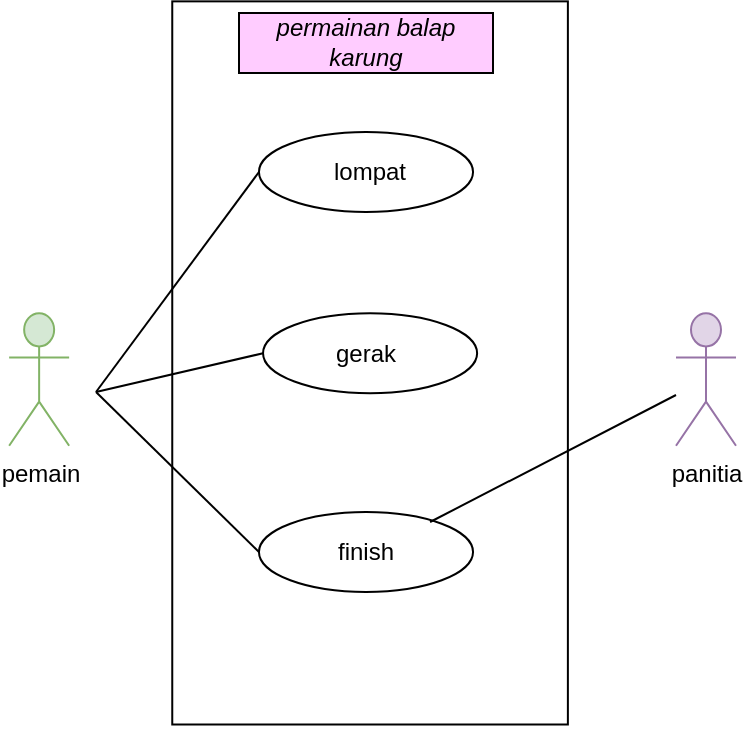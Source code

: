 <mxfile version="21.7.2" type="github">
  <diagram name="Page-1" id="xXGb02bt77ammXzZhm2A">
    <mxGraphModel dx="880" dy="478" grid="1" gridSize="10" guides="1" tooltips="1" connect="1" arrows="1" fold="1" page="1" pageScale="1" pageWidth="850" pageHeight="1100" math="0" shadow="0">
      <root>
        <mxCell id="0" />
        <mxCell id="1" parent="0" />
        <mxCell id="HR9M7pSLRO8eabt7Ag7T-1" value="" style="rounded=0;whiteSpace=wrap;html=1;rotation=90;" vertex="1" parent="1">
          <mxGeometry x="236.25" y="116.56" width="361.57" height="197.81" as="geometry" />
        </mxCell>
        <mxCell id="HR9M7pSLRO8eabt7Ag7T-3" value="panitia" style="shape=umlActor;verticalLabelPosition=bottom;verticalAlign=top;html=1;outlineConnect=0;fillColor=#e1d5e7;strokeColor=#9673a6;" vertex="1" parent="1">
          <mxGeometry x="570" y="190.63" width="30" height="66.25" as="geometry" />
        </mxCell>
        <mxCell id="HR9M7pSLRO8eabt7Ag7T-7" value="pemain" style="shape=umlActor;verticalLabelPosition=bottom;verticalAlign=top;html=1;outlineConnect=0;fillColor=#d5e8d4;strokeColor=#82b366;" vertex="1" parent="1">
          <mxGeometry x="236.57" y="190.63" width="30" height="66.25" as="geometry" />
        </mxCell>
        <mxCell id="HR9M7pSLRO8eabt7Ag7T-8" value="" style="ellipse;whiteSpace=wrap;html=1;" vertex="1" parent="1">
          <mxGeometry x="361.48" y="100" width="107.04" height="40" as="geometry" />
        </mxCell>
        <mxCell id="HR9M7pSLRO8eabt7Ag7T-10" value="permainan balap karung" style="text;html=1;strokeColor=none;fillColor=none;align=center;verticalAlign=middle;whiteSpace=wrap;rounded=0;fontStyle=2;labelBackgroundColor=#FFCCFF;labelBorderColor=default;" vertex="1" parent="1">
          <mxGeometry x="350" y="40.0" width="130" height="30" as="geometry" />
        </mxCell>
        <mxCell id="HR9M7pSLRO8eabt7Ag7T-11" value="" style="ellipse;whiteSpace=wrap;html=1;" vertex="1" parent="1">
          <mxGeometry x="361.48" y="290" width="107.04" height="40" as="geometry" />
        </mxCell>
        <mxCell id="HR9M7pSLRO8eabt7Ag7T-12" value="lompat" style="text;html=1;strokeColor=none;fillColor=none;align=center;verticalAlign=middle;whiteSpace=wrap;rounded=0;" vertex="1" parent="1">
          <mxGeometry x="387.04" y="105" width="60" height="30" as="geometry" />
        </mxCell>
        <mxCell id="HR9M7pSLRO8eabt7Ag7T-16" value="" style="ellipse;whiteSpace=wrap;html=1;" vertex="1" parent="1">
          <mxGeometry x="363.52" y="190.63" width="107.04" height="40" as="geometry" />
        </mxCell>
        <mxCell id="HR9M7pSLRO8eabt7Ag7T-17" value="gerak" style="text;html=1;strokeColor=none;fillColor=none;align=center;verticalAlign=middle;whiteSpace=wrap;rounded=0;" vertex="1" parent="1">
          <mxGeometry x="385" y="195.63" width="60" height="30" as="geometry" />
        </mxCell>
        <mxCell id="HR9M7pSLRO8eabt7Ag7T-21" value="" style="endArrow=none;html=1;rounded=0;exitX=1;exitY=0;exitDx=0;exitDy=0;" edge="1" parent="1" target="HR9M7pSLRO8eabt7Ag7T-3">
          <mxGeometry width="50" height="50" relative="1" as="geometry">
            <mxPoint x="447.04" y="295" as="sourcePoint" />
            <mxPoint x="520" y="200" as="targetPoint" />
          </mxGeometry>
        </mxCell>
        <mxCell id="HR9M7pSLRO8eabt7Ag7T-22" value="finish" style="text;html=1;strokeColor=none;fillColor=none;align=center;verticalAlign=middle;whiteSpace=wrap;rounded=0;" vertex="1" parent="1">
          <mxGeometry x="385" y="295" width="60" height="30" as="geometry" />
        </mxCell>
        <mxCell id="HR9M7pSLRO8eabt7Ag7T-23" value="" style="endArrow=none;html=1;rounded=0;exitX=0;exitY=0.5;exitDx=0;exitDy=0;" edge="1" parent="1" source="HR9M7pSLRO8eabt7Ag7T-11">
          <mxGeometry width="50" height="50" relative="1" as="geometry">
            <mxPoint x="470" y="250" as="sourcePoint" />
            <mxPoint x="280" y="230" as="targetPoint" />
          </mxGeometry>
        </mxCell>
        <mxCell id="HR9M7pSLRO8eabt7Ag7T-24" value="" style="endArrow=none;html=1;rounded=0;entryX=0;entryY=0.5;entryDx=0;entryDy=0;" edge="1" parent="1" target="HR9M7pSLRO8eabt7Ag7T-16">
          <mxGeometry width="50" height="50" relative="1" as="geometry">
            <mxPoint x="280" y="230" as="sourcePoint" />
            <mxPoint x="380" y="220" as="targetPoint" />
          </mxGeometry>
        </mxCell>
        <mxCell id="HR9M7pSLRO8eabt7Ag7T-25" value="" style="endArrow=none;html=1;rounded=0;entryX=0;entryY=0.5;entryDx=0;entryDy=0;" edge="1" parent="1" target="HR9M7pSLRO8eabt7Ag7T-8">
          <mxGeometry width="50" height="50" relative="1" as="geometry">
            <mxPoint x="280" y="230" as="sourcePoint" />
            <mxPoint x="520" y="200" as="targetPoint" />
          </mxGeometry>
        </mxCell>
      </root>
    </mxGraphModel>
  </diagram>
</mxfile>
